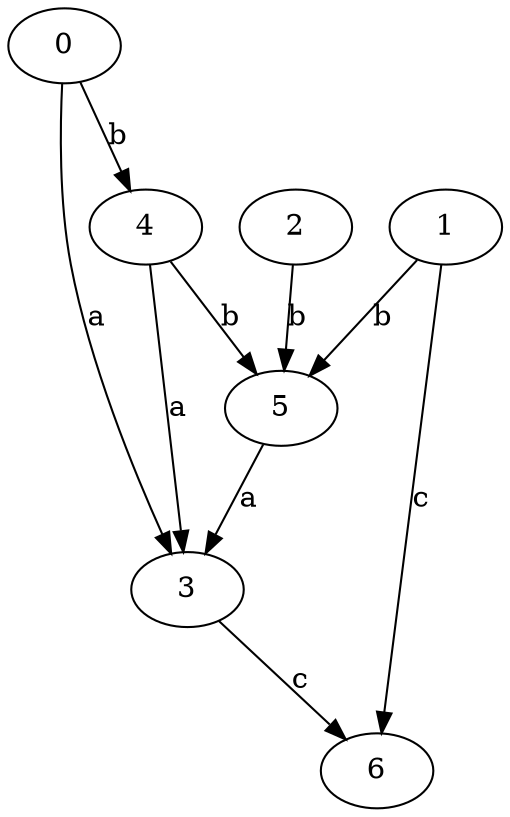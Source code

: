 strict digraph  {
2;
0;
3;
1;
4;
5;
6;
2 -> 5  [label=b];
0 -> 3  [label=a];
0 -> 4  [label=b];
3 -> 6  [label=c];
1 -> 5  [label=b];
1 -> 6  [label=c];
4 -> 3  [label=a];
4 -> 5  [label=b];
5 -> 3  [label=a];
}
